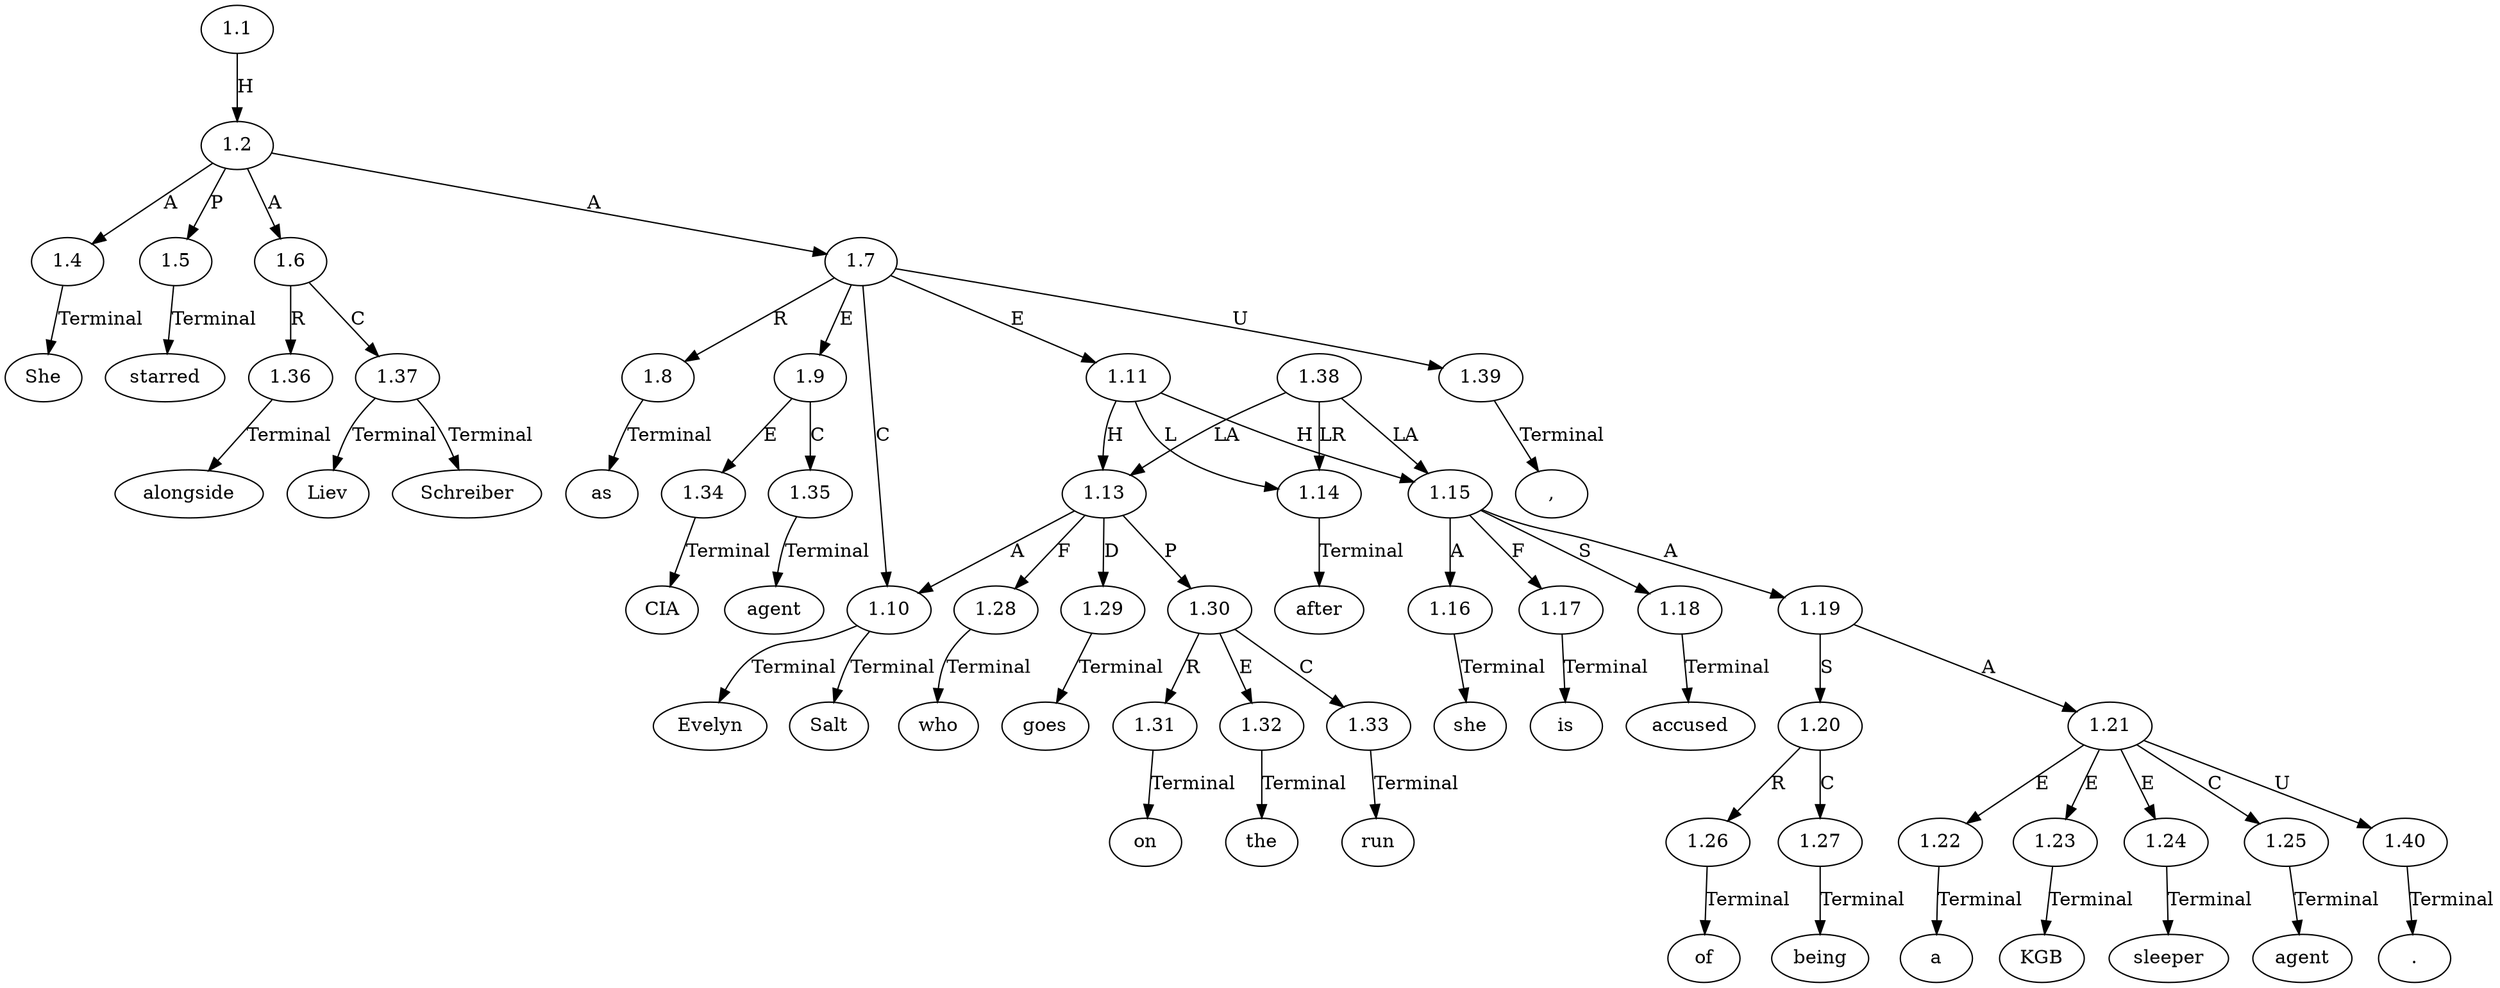 // Graph
digraph {
	0.1 [label=She ordering=out]
	0.10 [label=Salt ordering=out]
	0.11 [label="," ordering=out]
	0.12 [label=who ordering=out]
	0.13 [label=goes ordering=out]
	0.14 [label=on ordering=out]
	0.15 [label=the ordering=out]
	0.16 [label=run ordering=out]
	0.17 [label=after ordering=out]
	0.18 [label=she ordering=out]
	0.19 [label=is ordering=out]
	0.2 [label=starred ordering=out]
	0.20 [label=accused ordering=out]
	0.21 [label=of ordering=out]
	0.22 [label=being ordering=out]
	0.23 [label=a ordering=out]
	0.24 [label=KGB ordering=out]
	0.25 [label=sleeper ordering=out]
	0.26 [label=agent ordering=out]
	0.27 [label="." ordering=out]
	0.3 [label=alongside ordering=out]
	0.4 [label=Liev ordering=out]
	0.5 [label=Schreiber ordering=out]
	0.6 [label=as ordering=out]
	0.7 [label=CIA ordering=out]
	0.8 [label=agent ordering=out]
	0.9 [label=Evelyn ordering=out]
	1.1 [label=1.1 ordering=out]
	1.2 [label=1.2 ordering=out]
	1.4 [label=1.4 ordering=out]
	1.5 [label=1.5 ordering=out]
	1.6 [label=1.6 ordering=out]
	1.7 [label=1.7 ordering=out]
	1.8 [label=1.8 ordering=out]
	1.9 [label=1.9 ordering=out]
	1.10 [label=1.10 ordering=out]
	1.11 [label=1.11 ordering=out]
	1.13 [label=1.13 ordering=out]
	1.14 [label=1.14 ordering=out]
	1.15 [label=1.15 ordering=out]
	1.16 [label=1.16 ordering=out]
	1.17 [label=1.17 ordering=out]
	1.18 [label=1.18 ordering=out]
	1.19 [label=1.19 ordering=out]
	1.20 [label=1.20 ordering=out]
	1.21 [label=1.21 ordering=out]
	1.22 [label=1.22 ordering=out]
	1.23 [label=1.23 ordering=out]
	1.24 [label=1.24 ordering=out]
	1.25 [label=1.25 ordering=out]
	1.26 [label=1.26 ordering=out]
	1.27 [label=1.27 ordering=out]
	1.28 [label=1.28 ordering=out]
	1.29 [label=1.29 ordering=out]
	1.30 [label=1.30 ordering=out]
	1.31 [label=1.31 ordering=out]
	1.32 [label=1.32 ordering=out]
	1.33 [label=1.33 ordering=out]
	1.34 [label=1.34 ordering=out]
	1.35 [label=1.35 ordering=out]
	1.36 [label=1.36 ordering=out]
	1.37 [label=1.37 ordering=out]
	1.38 [label=1.38 ordering=out]
	1.39 [label=1.39 ordering=out]
	1.40 [label=1.40 ordering=out]
	1.1 -> 1.2 [label=H ordering=out]
	1.2 -> 1.4 [label=A ordering=out]
	1.2 -> 1.5 [label=P ordering=out]
	1.2 -> 1.6 [label=A ordering=out]
	1.2 -> 1.7 [label=A ordering=out]
	1.4 -> 0.1 [label=Terminal ordering=out]
	1.5 -> 0.2 [label=Terminal ordering=out]
	1.6 -> 1.36 [label=R ordering=out]
	1.6 -> 1.37 [label=C ordering=out]
	1.7 -> 1.8 [label=R ordering=out]
	1.7 -> 1.9 [label=E ordering=out]
	1.7 -> 1.10 [label=C ordering=out]
	1.7 -> 1.11 [label=E ordering=out]
	1.7 -> 1.39 [label=U ordering=out]
	1.8 -> 0.6 [label=Terminal ordering=out]
	1.9 -> 1.34 [label=E ordering=out]
	1.9 -> 1.35 [label=C ordering=out]
	1.10 -> 0.9 [label=Terminal ordering=out]
	1.10 -> 0.10 [label=Terminal ordering=out]
	1.11 -> 1.13 [label=H ordering=out]
	1.11 -> 1.14 [label=L ordering=out]
	1.11 -> 1.15 [label=H ordering=out]
	1.13 -> 1.10 [label=A ordering=out]
	1.13 -> 1.28 [label=F ordering=out]
	1.13 -> 1.29 [label=D ordering=out]
	1.13 -> 1.30 [label=P ordering=out]
	1.14 -> 0.17 [label=Terminal ordering=out]
	1.15 -> 1.16 [label=A ordering=out]
	1.15 -> 1.17 [label=F ordering=out]
	1.15 -> 1.18 [label=S ordering=out]
	1.15 -> 1.19 [label=A ordering=out]
	1.16 -> 0.18 [label=Terminal ordering=out]
	1.17 -> 0.19 [label=Terminal ordering=out]
	1.18 -> 0.20 [label=Terminal ordering=out]
	1.19 -> 1.20 [label=S ordering=out]
	1.19 -> 1.21 [label=A ordering=out]
	1.20 -> 1.26 [label=R ordering=out]
	1.20 -> 1.27 [label=C ordering=out]
	1.21 -> 1.22 [label=E ordering=out]
	1.21 -> 1.23 [label=E ordering=out]
	1.21 -> 1.24 [label=E ordering=out]
	1.21 -> 1.25 [label=C ordering=out]
	1.21 -> 1.40 [label=U ordering=out]
	1.22 -> 0.23 [label=Terminal ordering=out]
	1.23 -> 0.24 [label=Terminal ordering=out]
	1.24 -> 0.25 [label=Terminal ordering=out]
	1.25 -> 0.26 [label=Terminal ordering=out]
	1.26 -> 0.21 [label=Terminal ordering=out]
	1.27 -> 0.22 [label=Terminal ordering=out]
	1.28 -> 0.12 [label=Terminal ordering=out]
	1.29 -> 0.13 [label=Terminal ordering=out]
	1.30 -> 1.31 [label=R ordering=out]
	1.30 -> 1.32 [label=E ordering=out]
	1.30 -> 1.33 [label=C ordering=out]
	1.31 -> 0.14 [label=Terminal ordering=out]
	1.32 -> 0.15 [label=Terminal ordering=out]
	1.33 -> 0.16 [label=Terminal ordering=out]
	1.34 -> 0.7 [label=Terminal ordering=out]
	1.35 -> 0.8 [label=Terminal ordering=out]
	1.36 -> 0.3 [label=Terminal ordering=out]
	1.37 -> 0.4 [label=Terminal ordering=out]
	1.37 -> 0.5 [label=Terminal ordering=out]
	1.38 -> 1.13 [label=LA ordering=out]
	1.38 -> 1.14 [label=LR ordering=out]
	1.38 -> 1.15 [label=LA ordering=out]
	1.39 -> 0.11 [label=Terminal ordering=out]
	1.40 -> 0.27 [label=Terminal ordering=out]
}
